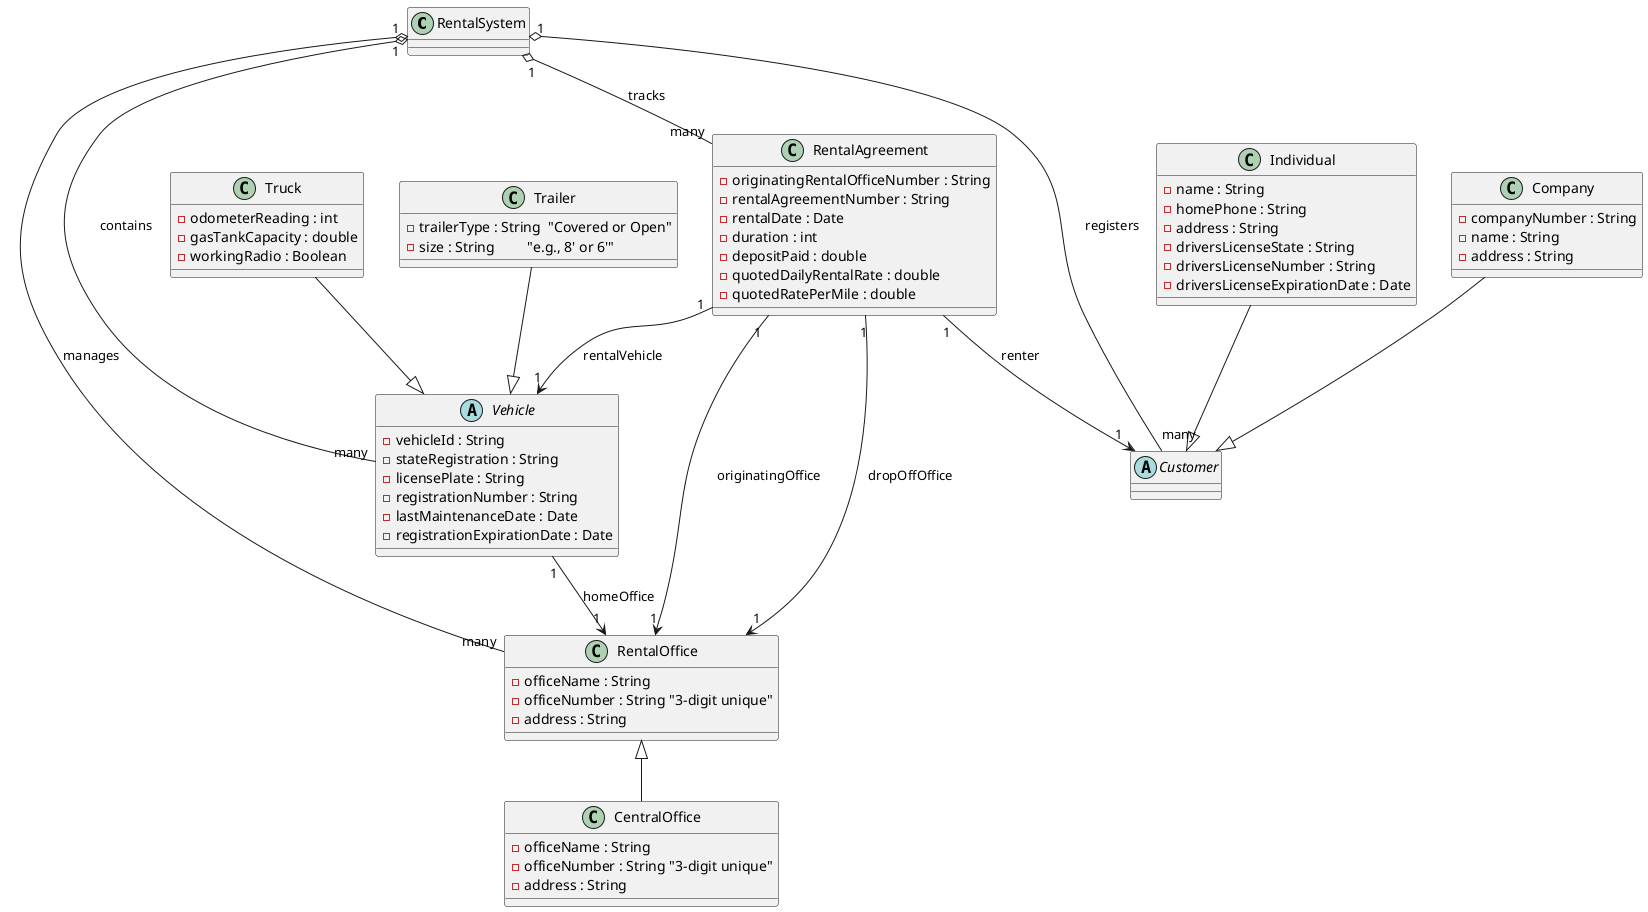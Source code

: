@startuml

' Rental System
class RentalSystem {
}

' Rental Offices
class RentalOffice {
  - officeName : String
  - officeNumber : String "3-digit unique"
  - address : String
}

' Central Office is a specialized RentalOffice that oversees vehicle distribution
class CentralOffice {
  - officeName : String
  - officeNumber : String "3-digit unique"
  - address : String
}
RentalOffice <|-- CentralOffice

' Vehicles
abstract class Vehicle {
  - vehicleId : String
  - stateRegistration : String
  - licensePlate : String
  - registrationNumber : String
  - lastMaintenanceDate : Date
  - registrationExpirationDate : Date
}

' Trucks have extra attributes
class Truck {
  - odometerReading : int
  - gasTankCapacity : double
  - workingRadio : Boolean
}
Truck --|> Vehicle

' Trailers (can be Covered or Open)
class Trailer {
  - trailerType : String  "Covered or Open"
  - size : String         "e.g., 8' or 6'"
}
Trailer --|> Vehicle

' Customers - abstract superclass
abstract class Customer {
}

' Individual Customer
class Individual {
  - name : String
  - homePhone : String
  - address : String
  - driversLicenseState : String
  - driversLicenseNumber : String
  - driversLicenseExpirationDate : Date
}
Individual --|> Customer

' Company Customer
class Company {
  - companyNumber : String
  - name : String
  - address : String
}
Company --|> Customer

' Rental Agreement
class RentalAgreement {
  - originatingRentalOfficeNumber : String
  - rentalAgreementNumber : String
  - rentalDate : Date
  - duration : int
  - depositPaid : double
  - quotedDailyRentalRate : double
  - quotedRatePerMile : double
}

' Associations

' The Rental System manages offices, vehicles, rental agreements and customers
RentalSystem "1" o-- "many" RentalOffice : manages
RentalSystem "1" o-- "many" Vehicle : contains
RentalSystem "1" o-- "many" RentalAgreement : tracks
RentalSystem "1" o-- "many" Customer : registers

' Each Vehicle is based at a single home office
Vehicle "1" --> "1" RentalOffice : homeOffice

' Each Rental Agreement is for one vehicle and one customer.
RentalAgreement "1" --> "1" Vehicle : rentalVehicle
RentalAgreement "1" --> "1" Customer : renter

' Rental Agreement includes originating and drop-off offices
RentalAgreement "1" --> "1" RentalOffice : originatingOffice
RentalAgreement "1" --> "1" RentalOffice : dropOffOffice

@enduml